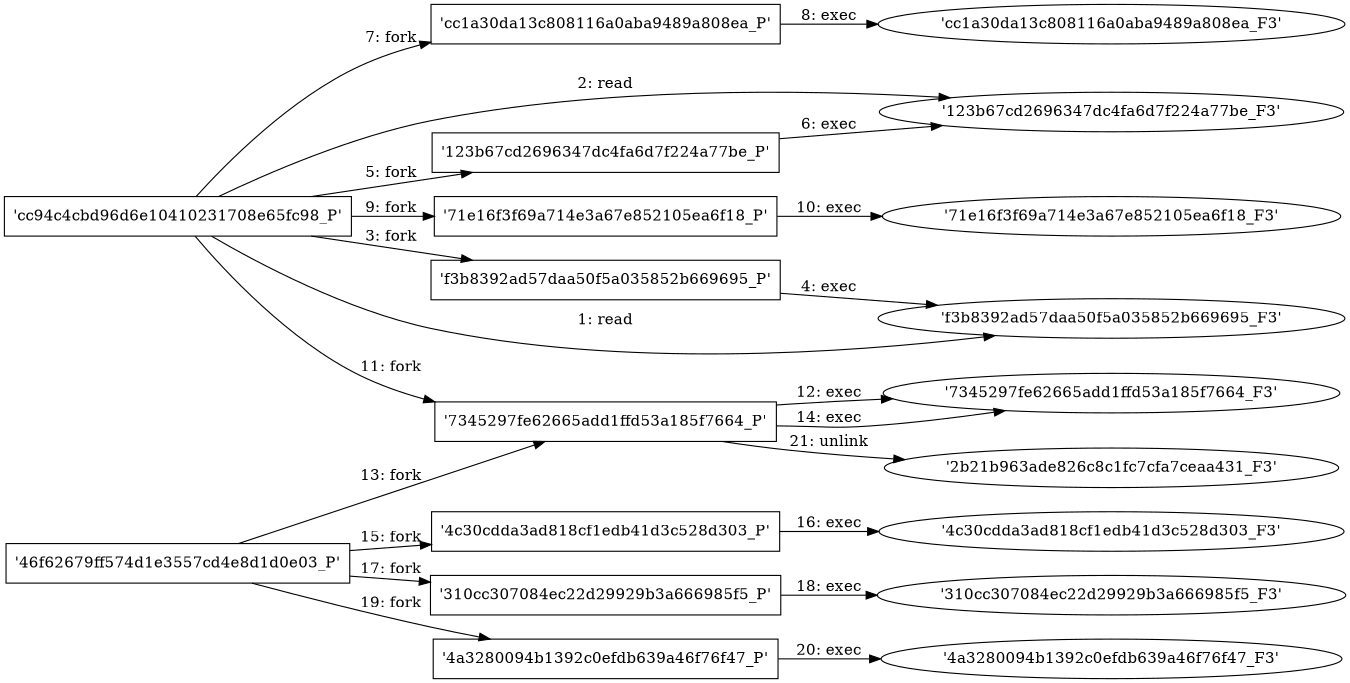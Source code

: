 digraph "D:\Learning\Paper\apt\基于CTI的攻击预警\Dataset\攻击图\ASGfromALLCTI\Healthcare organizations in the crosshairs.dot" {
rankdir="LR"
size="9"
fixedsize="false"
splines="true"
nodesep=0.3
ranksep=0
fontsize=10
overlap="scalexy"
engine= "neato"
	"'f3b8392ad57daa50f5a035852b669695_F3'" [node_type=file shape=ellipse]
	"'cc94c4cbd96d6e10410231708e65fc98_P'" [node_type=Process shape=box]
	"'cc94c4cbd96d6e10410231708e65fc98_P'" -> "'f3b8392ad57daa50f5a035852b669695_F3'" [label="1: read"]
	"'123b67cd2696347dc4fa6d7f224a77be_F3'" [node_type=file shape=ellipse]
	"'cc94c4cbd96d6e10410231708e65fc98_P'" [node_type=Process shape=box]
	"'cc94c4cbd96d6e10410231708e65fc98_P'" -> "'123b67cd2696347dc4fa6d7f224a77be_F3'" [label="2: read"]
	"'cc94c4cbd96d6e10410231708e65fc98_P'" [node_type=Process shape=box]
	"'f3b8392ad57daa50f5a035852b669695_P'" [node_type=Process shape=box]
	"'cc94c4cbd96d6e10410231708e65fc98_P'" -> "'f3b8392ad57daa50f5a035852b669695_P'" [label="3: fork"]
	"'f3b8392ad57daa50f5a035852b669695_P'" [node_type=Process shape=box]
	"'f3b8392ad57daa50f5a035852b669695_F3'" [node_type=File shape=ellipse]
	"'f3b8392ad57daa50f5a035852b669695_P'" -> "'f3b8392ad57daa50f5a035852b669695_F3'" [label="4: exec"]
	"'cc94c4cbd96d6e10410231708e65fc98_P'" [node_type=Process shape=box]
	"'123b67cd2696347dc4fa6d7f224a77be_P'" [node_type=Process shape=box]
	"'cc94c4cbd96d6e10410231708e65fc98_P'" -> "'123b67cd2696347dc4fa6d7f224a77be_P'" [label="5: fork"]
	"'123b67cd2696347dc4fa6d7f224a77be_P'" [node_type=Process shape=box]
	"'123b67cd2696347dc4fa6d7f224a77be_F3'" [node_type=File shape=ellipse]
	"'123b67cd2696347dc4fa6d7f224a77be_P'" -> "'123b67cd2696347dc4fa6d7f224a77be_F3'" [label="6: exec"]
	"'cc94c4cbd96d6e10410231708e65fc98_P'" [node_type=Process shape=box]
	"'cc1a30da13c808116a0aba9489a808ea_P'" [node_type=Process shape=box]
	"'cc94c4cbd96d6e10410231708e65fc98_P'" -> "'cc1a30da13c808116a0aba9489a808ea_P'" [label="7: fork"]
	"'cc1a30da13c808116a0aba9489a808ea_P'" [node_type=Process shape=box]
	"'cc1a30da13c808116a0aba9489a808ea_F3'" [node_type=File shape=ellipse]
	"'cc1a30da13c808116a0aba9489a808ea_P'" -> "'cc1a30da13c808116a0aba9489a808ea_F3'" [label="8: exec"]
	"'cc94c4cbd96d6e10410231708e65fc98_P'" [node_type=Process shape=box]
	"'71e16f3f69a714e3a67e852105ea6f18_P'" [node_type=Process shape=box]
	"'cc94c4cbd96d6e10410231708e65fc98_P'" -> "'71e16f3f69a714e3a67e852105ea6f18_P'" [label="9: fork"]
	"'71e16f3f69a714e3a67e852105ea6f18_P'" [node_type=Process shape=box]
	"'71e16f3f69a714e3a67e852105ea6f18_F3'" [node_type=File shape=ellipse]
	"'71e16f3f69a714e3a67e852105ea6f18_P'" -> "'71e16f3f69a714e3a67e852105ea6f18_F3'" [label="10: exec"]
	"'cc94c4cbd96d6e10410231708e65fc98_P'" [node_type=Process shape=box]
	"'7345297fe62665add1ffd53a185f7664_P'" [node_type=Process shape=box]
	"'cc94c4cbd96d6e10410231708e65fc98_P'" -> "'7345297fe62665add1ffd53a185f7664_P'" [label="11: fork"]
	"'7345297fe62665add1ffd53a185f7664_P'" [node_type=Process shape=box]
	"'7345297fe62665add1ffd53a185f7664_F3'" [node_type=File shape=ellipse]
	"'7345297fe62665add1ffd53a185f7664_P'" -> "'7345297fe62665add1ffd53a185f7664_F3'" [label="12: exec"]
	"'46f62679ff574d1e3557cd4e8d1d0e03_P'" [node_type=Process shape=box]
	"'7345297fe62665add1ffd53a185f7664_P'" [node_type=Process shape=box]
	"'46f62679ff574d1e3557cd4e8d1d0e03_P'" -> "'7345297fe62665add1ffd53a185f7664_P'" [label="13: fork"]
	"'7345297fe62665add1ffd53a185f7664_P'" [node_type=Process shape=box]
	"'7345297fe62665add1ffd53a185f7664_F3'" [node_type=File shape=ellipse]
	"'7345297fe62665add1ffd53a185f7664_P'" -> "'7345297fe62665add1ffd53a185f7664_F3'" [label="14: exec"]
	"'46f62679ff574d1e3557cd4e8d1d0e03_P'" [node_type=Process shape=box]
	"'4c30cdda3ad818cf1edb41d3c528d303_P'" [node_type=Process shape=box]
	"'46f62679ff574d1e3557cd4e8d1d0e03_P'" -> "'4c30cdda3ad818cf1edb41d3c528d303_P'" [label="15: fork"]
	"'4c30cdda3ad818cf1edb41d3c528d303_P'" [node_type=Process shape=box]
	"'4c30cdda3ad818cf1edb41d3c528d303_F3'" [node_type=File shape=ellipse]
	"'4c30cdda3ad818cf1edb41d3c528d303_P'" -> "'4c30cdda3ad818cf1edb41d3c528d303_F3'" [label="16: exec"]
	"'46f62679ff574d1e3557cd4e8d1d0e03_P'" [node_type=Process shape=box]
	"'310cc307084ec22d29929b3a666985f5_P'" [node_type=Process shape=box]
	"'46f62679ff574d1e3557cd4e8d1d0e03_P'" -> "'310cc307084ec22d29929b3a666985f5_P'" [label="17: fork"]
	"'310cc307084ec22d29929b3a666985f5_P'" [node_type=Process shape=box]
	"'310cc307084ec22d29929b3a666985f5_F3'" [node_type=File shape=ellipse]
	"'310cc307084ec22d29929b3a666985f5_P'" -> "'310cc307084ec22d29929b3a666985f5_F3'" [label="18: exec"]
	"'46f62679ff574d1e3557cd4e8d1d0e03_P'" [node_type=Process shape=box]
	"'4a3280094b1392c0efdb639a46f76f47_P'" [node_type=Process shape=box]
	"'46f62679ff574d1e3557cd4e8d1d0e03_P'" -> "'4a3280094b1392c0efdb639a46f76f47_P'" [label="19: fork"]
	"'4a3280094b1392c0efdb639a46f76f47_P'" [node_type=Process shape=box]
	"'4a3280094b1392c0efdb639a46f76f47_F3'" [node_type=File shape=ellipse]
	"'4a3280094b1392c0efdb639a46f76f47_P'" -> "'4a3280094b1392c0efdb639a46f76f47_F3'" [label="20: exec"]
	"'2b21b963ade826c8c1fc7cfa7ceaa431_F3'" [node_type=file shape=ellipse]
	"'7345297fe62665add1ffd53a185f7664_P'" [node_type=Process shape=box]
	"'7345297fe62665add1ffd53a185f7664_P'" -> "'2b21b963ade826c8c1fc7cfa7ceaa431_F3'" [label="21: unlink"]
}
